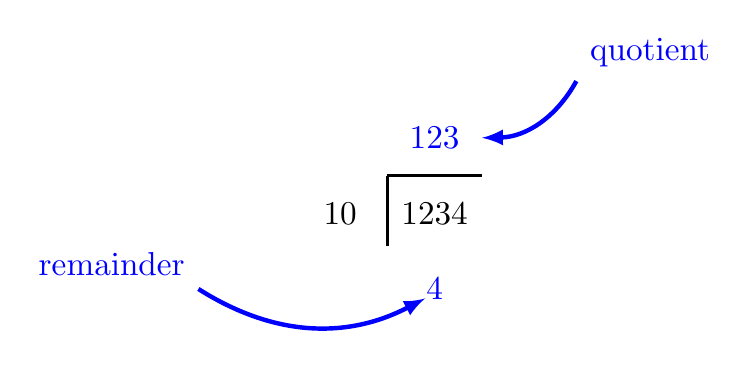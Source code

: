 \begin{tikzpicture}[scale=1.2, every node/.style={scale=1.2}]



  \draw[very thick] (0,0) -- (1,0); 
  \draw[very thick] (0,-0.75) -- (0,0);

  \node[blue] at (0.5,0.4) {$123$};
  \node[blue]  at (0.5,-1.2) {$4$};
  \node at (0.5,-0.4) {$1234$};
  \node at (-0.5,-0.4) {$10$};

\draw[<-,>=latex,ultra thick,blue] (1,0.4) to [bend right] (2,1) node[above right]{quotient};
\draw[<-,>=latex,ultra thick,blue] (0.4,-1.3) to [bend left] (-2,-1.2) node[above left]{remainder};

\end{tikzpicture}